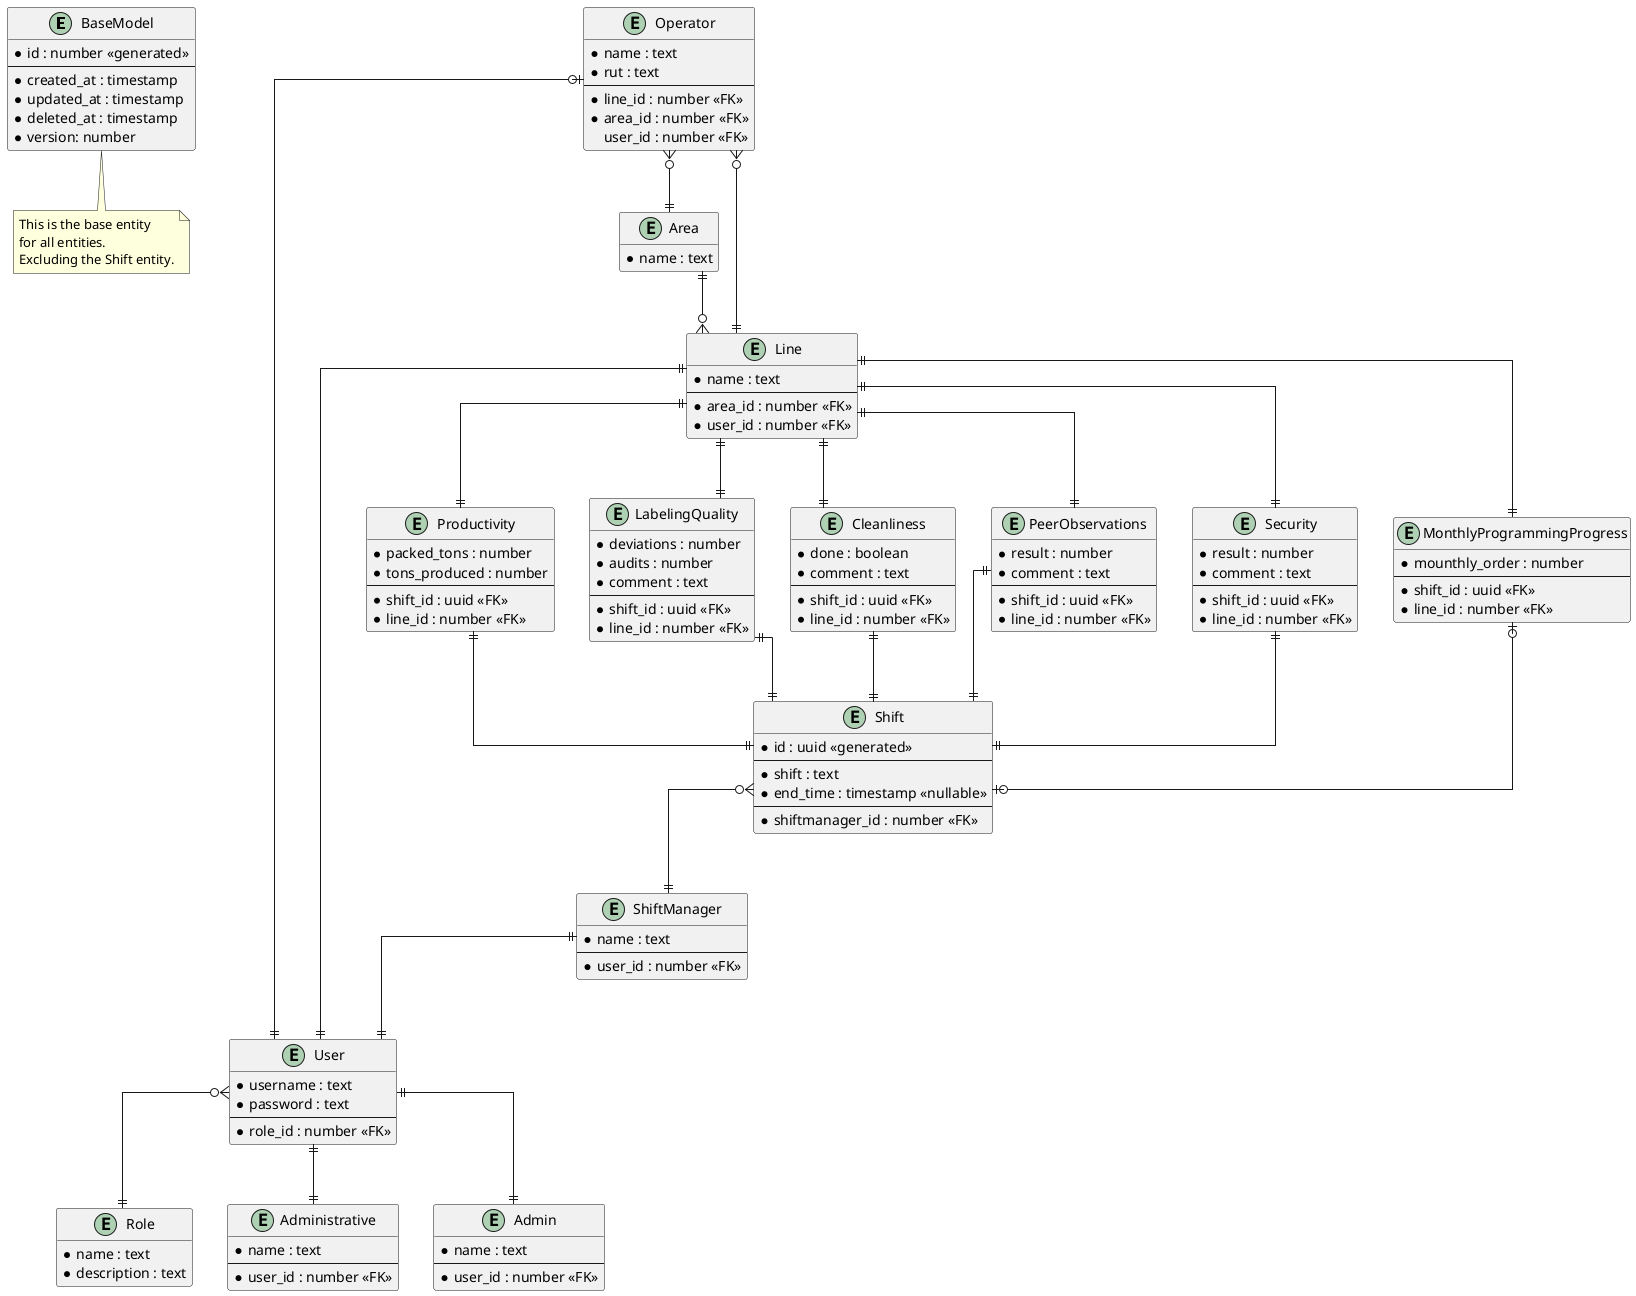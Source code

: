 @startuml ER-Diagram
hide empty methods
skinparam linetype ortho


entity BaseModel {
    * id : number <<generated>>
    --
    * created_at : timestamp
    * updated_at : timestamp
    * deleted_at : timestamp
    * version: number
}

entity Role {
    * name : text
    * description : text
}

entity User {
    * username : text
    * password : text
    --
    * role_id : number <<FK>>
}

entity Administrative {
    * name : text
    --
    * user_id : number <<FK>>
}

entity Admin {
    * name : text
    --
    * user_id : number <<FK>>
}

entity ShiftManager {
    * name : text
    --
    * user_id : number <<FK>>
}


entity Area {
    * name : text
}

entity Line {
    * name : text
    --
    * area_id : number <<FK>>
    * user_id : number <<FK>>
}

entity Operator {
    * name : text
    * rut : text
    --
    * line_id : number <<FK>>
    * area_id : number <<FK>>
    user_id : number <<FK>>
}

entity Productivity {
    * packed_tons : number
    * tons_produced : number
    --
    * shift_id : uuid <<FK>>
    * line_id : number <<FK>>
}

entity LabelingQuality {
    * deviations : number
    * audits : number
    * comment : text
    --
    * shift_id : uuid <<FK>>
    * line_id : number <<FK>>
}

entity Cleanliness {
    * done : boolean
    * comment : text
    --
    * shift_id : uuid <<FK>>
    * line_id : number <<FK>>
}

entity PeerObservations {
    * result : number
    * comment : text
    --
    * shift_id : uuid <<FK>>
    * line_id : number <<FK>>
}

entity Security {
    * result : number
    * comment : text
    --
    * shift_id : uuid <<FK>>
    * line_id : number <<FK>>
}

entity MonthlyProgrammingProgress {
    * mounthly_order : number
    --
    * shift_id : uuid <<FK>>
    * line_id : number <<FK>>
}

entity Shift{
    * id : uuid <<generated>>
    --
    * shift : text
    * end_time : timestamp <<nullable>>
    --
    * shiftmanager_id : number <<FK>>
}

note bottom of BaseModel
    This is the base entity
    for all entities.
    Excluding the Shift entity.
end note

Line ||--|| User
User ||--|| Administrative
User ||--|| Admin
ShiftManager ||--|| User
Operator |o--|| User
User }o--|| Role
Operator }o--|| Line
Operator }o--|| Area
Area ||--o{ Line

Shift }o--|| ShiftManager

Productivity ||--|| Shift
LabelingQuality ||--|| Shift
Cleanliness ||--|| Shift
PeerObservations ||--|| Shift
Security ||--|| Shift
MonthlyProgrammingProgress |o--o| Shift

Line ||--|| Productivity
Line ||--|| LabelingQuality
Line ||--|| Cleanliness
Line ||--|| PeerObservations
Line ||--|| Security
Line ||--|| MonthlyProgrammingProgress


@enduml
